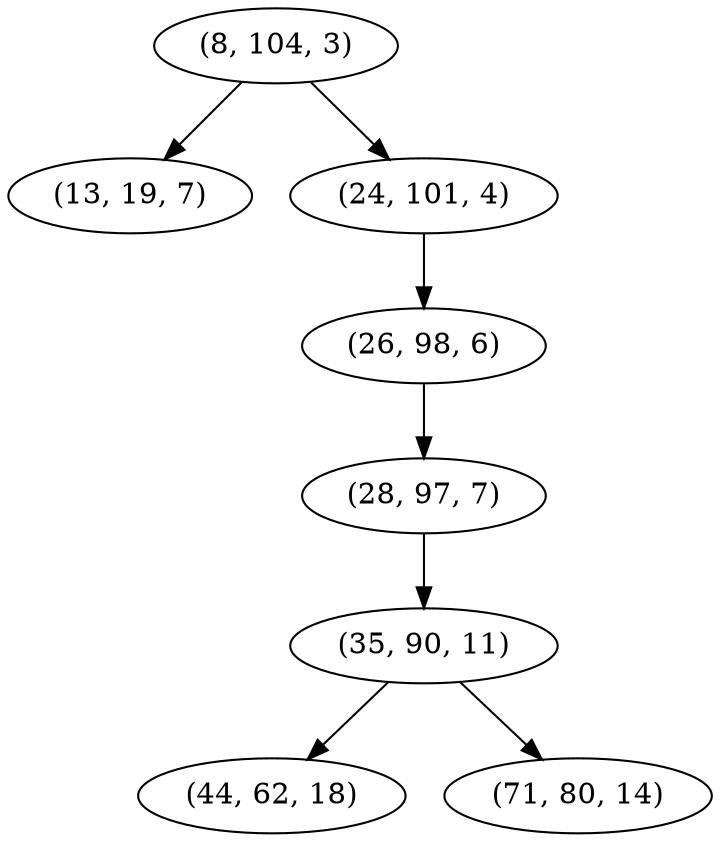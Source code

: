 digraph tree {
    "(8, 104, 3)";
    "(13, 19, 7)";
    "(24, 101, 4)";
    "(26, 98, 6)";
    "(28, 97, 7)";
    "(35, 90, 11)";
    "(44, 62, 18)";
    "(71, 80, 14)";
    "(8, 104, 3)" -> "(13, 19, 7)";
    "(8, 104, 3)" -> "(24, 101, 4)";
    "(24, 101, 4)" -> "(26, 98, 6)";
    "(26, 98, 6)" -> "(28, 97, 7)";
    "(28, 97, 7)" -> "(35, 90, 11)";
    "(35, 90, 11)" -> "(44, 62, 18)";
    "(35, 90, 11)" -> "(71, 80, 14)";
}
